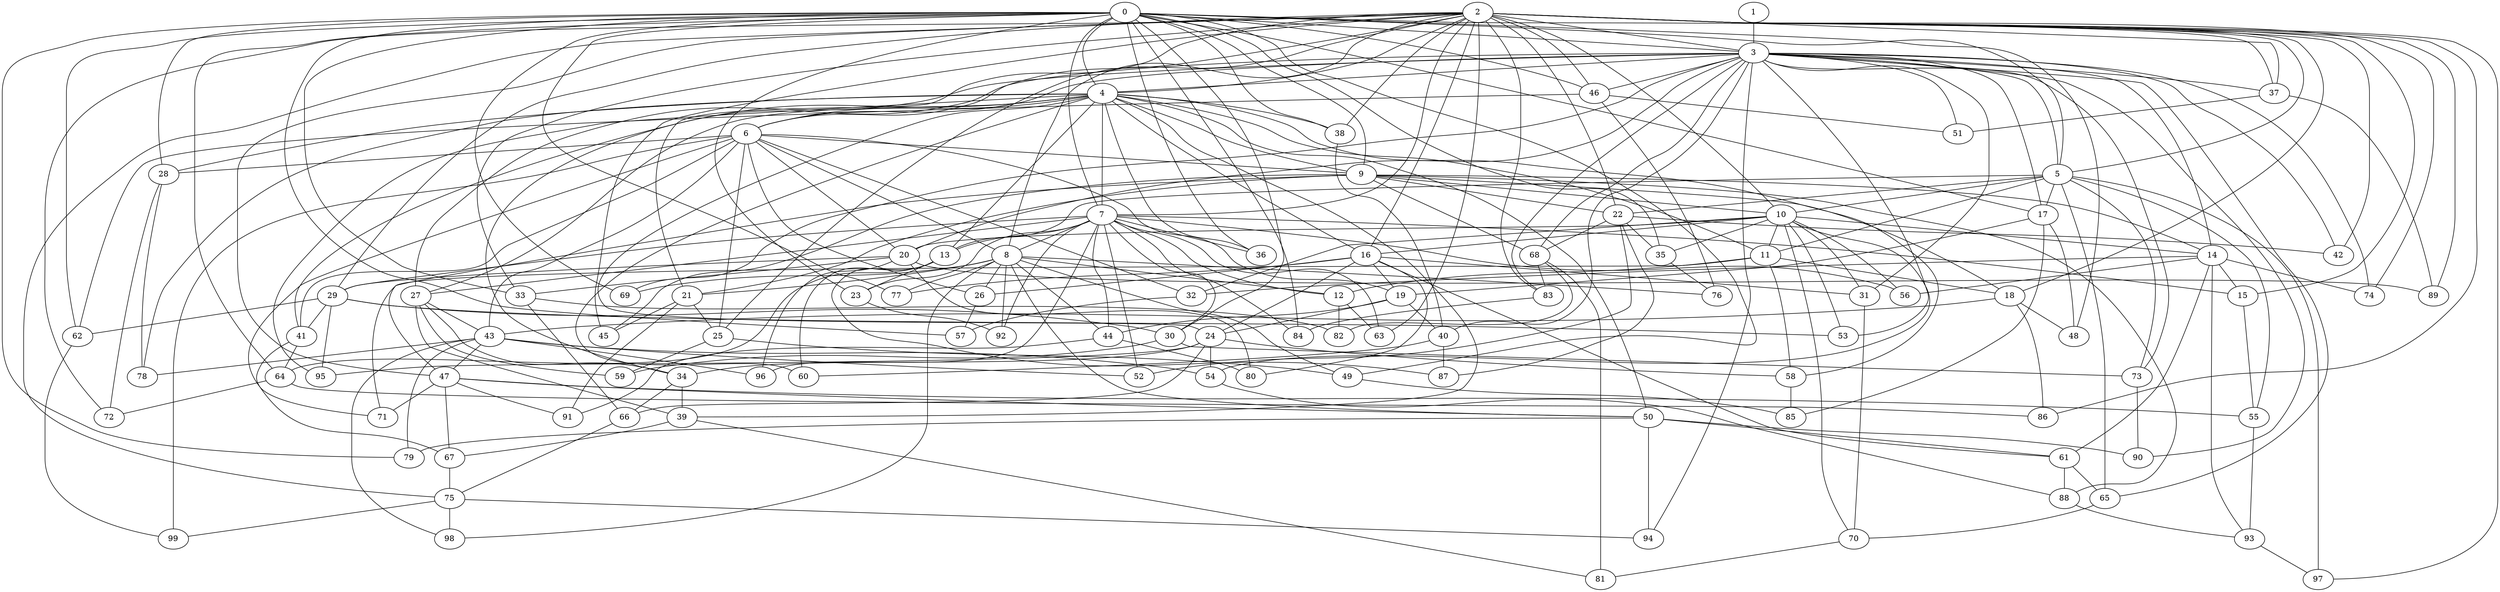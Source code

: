 strict graph "barabasi_albert_graph(100,3)" {
0;
1;
2;
3;
4;
5;
6;
7;
8;
9;
10;
11;
12;
13;
14;
15;
16;
17;
18;
19;
20;
21;
22;
23;
24;
25;
26;
27;
28;
29;
30;
31;
32;
33;
34;
35;
36;
37;
38;
39;
40;
41;
42;
43;
44;
45;
46;
47;
48;
49;
50;
51;
52;
53;
54;
55;
56;
57;
58;
59;
60;
61;
62;
63;
64;
65;
66;
67;
68;
69;
70;
71;
72;
73;
74;
75;
76;
77;
78;
79;
80;
81;
82;
83;
84;
85;
86;
87;
88;
89;
90;
91;
92;
93;
94;
95;
96;
97;
98;
99;
0 -- 3  [is_available=True, prob="0.436364201183"];
0 -- 4  [is_available=True, prob="0.358812701975"];
0 -- 5  [is_available=True, prob="0.435311121459"];
0 -- 7  [is_available=True, prob="0.476767768756"];
0 -- 9  [is_available=True, prob="1.0"];
0 -- 17  [is_available=True, prob="0.785284617203"];
0 -- 23  [is_available=True, prob="0.0125016214963"];
0 -- 28  [is_available=True, prob="0.25955832991"];
0 -- 30  [is_available=True, prob="1.0"];
0 -- 33  [is_available=True, prob="0.242435259795"];
0 -- 35  [is_available=True, prob="0.795897286267"];
0 -- 36  [is_available=True, prob="1.0"];
0 -- 37  [is_available=True, prob="0.485377160018"];
0 -- 38  [is_available=True, prob="0.771046250655"];
0 -- 46  [is_available=True, prob="1.0"];
0 -- 48  [is_available=True, prob="1.0"];
0 -- 49  [is_available=True, prob="0.0541975555265"];
0 -- 57  [is_available=True, prob="1.0"];
0 -- 62  [is_available=True, prob="1.0"];
0 -- 64  [is_available=True, prob="0.242504537204"];
0 -- 69  [is_available=True, prob="1.0"];
0 -- 77  [is_available=True, prob="1.0"];
0 -- 79  [is_available=True, prob="0.556501283068"];
0 -- 84  [is_available=True, prob="0.982724998155"];
1 -- 3  [is_available=True, prob="1.0"];
2 -- 3  [is_available=True, prob="0.037138658599"];
2 -- 4  [is_available=True, prob="0.788751715859"];
2 -- 5  [is_available=True, prob="0.0936866163922"];
2 -- 6  [is_available=True, prob="1.0"];
2 -- 7  [is_available=True, prob="0.272291636576"];
2 -- 8  [is_available=True, prob="0.0419722406356"];
2 -- 10  [is_available=True, prob="0.877560978784"];
2 -- 15  [is_available=True, prob="0.574188134536"];
2 -- 16  [is_available=True, prob="0.398137492223"];
2 -- 18  [is_available=True, prob="0.281860789911"];
2 -- 21  [is_available=True, prob="1.0"];
2 -- 22  [is_available=True, prob="0.0821999601701"];
2 -- 25  [is_available=True, prob="0.28427232436"];
2 -- 29  [is_available=True, prob="0.150306940947"];
2 -- 33  [is_available=True, prob="1.0"];
2 -- 37  [is_available=True, prob="0.351637716437"];
2 -- 38  [is_available=True, prob="0.198151566524"];
2 -- 42  [is_available=True, prob="0.148619486122"];
2 -- 45  [is_available=True, prob="0.24928265378"];
2 -- 46  [is_available=True, prob="0.944947325212"];
2 -- 47  [is_available=True, prob="0.177334322359"];
2 -- 63  [is_available=True, prob="1.0"];
2 -- 72  [is_available=True, prob="0.0470441928417"];
2 -- 74  [is_available=True, prob="0.174629047469"];
2 -- 75  [is_available=True, prob="0.767146965076"];
2 -- 83  [is_available=True, prob="0.247460991138"];
2 -- 86  [is_available=True, prob="0.389515277255"];
2 -- 89  [is_available=True, prob="0.877100283899"];
2 -- 97  [is_available=True, prob="0.505042621562"];
3 -- 4  [is_available=True, prob="0.219045159152"];
3 -- 5  [is_available=True, prob="0.504288034902"];
3 -- 6  [is_available=True, prob="0.717907416011"];
3 -- 14  [is_available=True, prob="0.817776529026"];
3 -- 17  [is_available=True, prob="0.715722156587"];
3 -- 20  [is_available=True, prob="1.0"];
3 -- 27  [is_available=True, prob="1.0"];
3 -- 31  [is_available=True, prob="1.0"];
3 -- 34  [is_available=True, prob="0.774241162817"];
3 -- 37  [is_available=True, prob="0.628166084776"];
3 -- 40  [is_available=True, prob="1.0"];
3 -- 42  [is_available=True, prob="0.533124328984"];
3 -- 46  [is_available=True, prob="1.0"];
3 -- 51  [is_available=True, prob="0.207802029127"];
3 -- 53  [is_available=True, prob="0.980447360999"];
3 -- 65  [is_available=True, prob="0.357634516711"];
3 -- 68  [is_available=True, prob="1.0"];
3 -- 69  [is_available=True, prob="0.0799411108789"];
3 -- 73  [is_available=True, prob="0.948633809977"];
3 -- 74  [is_available=True, prob="1.0"];
3 -- 83  [is_available=True, prob="0.770719258272"];
3 -- 90  [is_available=True, prob="0.179935008516"];
3 -- 94  [is_available=True, prob="1.0"];
4 -- 36  [is_available=True, prob="0.712244744891"];
4 -- 38  [is_available=True, prob="0.819616266247"];
4 -- 6  [is_available=True, prob="0.0909646314817"];
4 -- 7  [is_available=True, prob="0.611919763958"];
4 -- 9  [is_available=True, prob="0.897248794379"];
4 -- 11  [is_available=True, prob="1.0"];
4 -- 13  [is_available=True, prob="0.171238167307"];
4 -- 78  [is_available=True, prob="1.0"];
4 -- 60  [is_available=True, prob="0.930973252411"];
4 -- 16  [is_available=True, prob="0.39329071423"];
4 -- 50  [is_available=True, prob="0.325802870813"];
4 -- 41  [is_available=True, prob="0.985508063722"];
4 -- 24  [is_available=True, prob="0.0291383936809"];
4 -- 39  [is_available=True, prob="1.0"];
4 -- 58  [is_available=True, prob="1.0"];
4 -- 27  [is_available=True, prob="0.867305216319"];
4 -- 28  [is_available=True, prob="0.39481196931"];
4 -- 95  [is_available=True, prob="0.602115424836"];
5 -- 65  [is_available=True, prob="1.0"];
5 -- 97  [is_available=True, prob="0.930797696261"];
5 -- 73  [is_available=True, prob="0.304377105192"];
5 -- 10  [is_available=True, prob="0.605462932865"];
5 -- 11  [is_available=True, prob="0.571375868738"];
5 -- 13  [is_available=True, prob="0.394011648982"];
5 -- 17  [is_available=True, prob="1.0"];
5 -- 22  [is_available=True, prob="0.0810893808153"];
5 -- 55  [is_available=True, prob="0.981162559348"];
6 -- 32  [is_available=True, prob="0.785988563728"];
6 -- 71  [is_available=True, prob="0.731725320994"];
6 -- 8  [is_available=True, prob="0.00117150164952"];
6 -- 9  [is_available=True, prob="0.666044485627"];
6 -- 43  [is_available=True, prob="0.894103458297"];
6 -- 99  [is_available=True, prob="0.292032216958"];
6 -- 19  [is_available=True, prob="0.221995157995"];
6 -- 20  [is_available=True, prob="0.402140447456"];
6 -- 41  [is_available=True, prob="0.300276975353"];
6 -- 25  [is_available=True, prob="1.0"];
6 -- 26  [is_available=True, prob="0.910364441753"];
6 -- 28  [is_available=True, prob="1.0"];
7 -- 84  [is_available=True, prob="0.621125942686"];
7 -- 8  [is_available=True, prob="0.0920745523218"];
7 -- 44  [is_available=True, prob="0.446896564019"];
7 -- 12  [is_available=True, prob="0.548253261316"];
7 -- 13  [is_available=True, prob="0.134908290684"];
7 -- 96  [is_available=True, prob="0.603564701997"];
7 -- 15  [is_available=True, prob="0.0736635183411"];
7 -- 52  [is_available=True, prob="0.897064921459"];
7 -- 23  [is_available=True, prob="0.188092473701"];
7 -- 56  [is_available=True, prob="0.687477721301"];
7 -- 36  [is_available=True, prob="0.124180251381"];
7 -- 27  [is_available=True, prob="0.310152307989"];
7 -- 92  [is_available=True, prob="0.488933410706"];
7 -- 29  [is_available=True, prob="0.341830927976"];
7 -- 30  [is_available=True, prob="0.674079354919"];
7 -- 63  [is_available=True, prob="0.753273584728"];
8 -- 98  [is_available=True, prob="0.587350455008"];
8 -- 69  [is_available=True, prob="0.315210609343"];
8 -- 44  [is_available=True, prob="0.449273291729"];
8 -- 12  [is_available=True, prob="1.0"];
8 -- 77  [is_available=True, prob="1.0"];
8 -- 76  [is_available=True, prob="0.998271689516"];
8 -- 49  [is_available=True, prob="0.515600823916"];
8 -- 50  [is_available=True, prob="0.812311861953"];
8 -- 21  [is_available=True, prob="0.126280332626"];
8 -- 26  [is_available=True, prob="0.105281030413"];
8 -- 92  [is_available=True, prob="1.0"];
9 -- 10  [is_available=True, prob="0.349723092404"];
9 -- 45  [is_available=True, prob="0.621322444568"];
9 -- 14  [is_available=True, prob="1.0"];
9 -- 47  [is_available=True, prob="0.185037895745"];
9 -- 18  [is_available=True, prob="0.903786042805"];
9 -- 21  [is_available=True, prob="0.952673980894"];
9 -- 22  [is_available=True, prob="0.7354803459"];
9 -- 88  [is_available=True, prob="0.136615568093"];
9 -- 68  [is_available=True, prob="1.0"];
10 -- 32  [is_available=True, prob="1.0"];
10 -- 35  [is_available=True, prob="0.609914940649"];
10 -- 70  [is_available=True, prob="1.0"];
10 -- 11  [is_available=True, prob="0.35344480067"];
10 -- 14  [is_available=True, prob="0.285470965369"];
10 -- 16  [is_available=True, prob="1.0"];
10 -- 20  [is_available=True, prob="1.0"];
10 -- 53  [is_available=True, prob="0.295530246557"];
10 -- 54  [is_available=True, prob="0.52108747612"];
10 -- 56  [is_available=True, prob="0.432763549667"];
10 -- 31  [is_available=True, prob="0.185215490326"];
11 -- 71  [is_available=True, prob="0.997381437832"];
11 -- 12  [is_available=True, prob="1.0"];
11 -- 18  [is_available=True, prob="1.0"];
11 -- 58  [is_available=True, prob="0.0597964314048"];
12 -- 63  [is_available=True, prob="1.0"];
12 -- 82  [is_available=True, prob="0.228517076432"];
13 -- 64  [is_available=True, prob="1.0"];
13 -- 87  [is_available=True, prob="0.399463932703"];
13 -- 23  [is_available=True, prob="0.725227612529"];
13 -- 60  [is_available=True, prob="0.186913975795"];
14 -- 32  [is_available=True, prob="1.0"];
14 -- 93  [is_available=True, prob="0.51859816417"];
14 -- 15  [is_available=True, prob="0.373634490914"];
14 -- 74  [is_available=True, prob="0.879460880711"];
14 -- 56  [is_available=True, prob="0.25660475119"];
14 -- 61  [is_available=True, prob="0.45068310988"];
15 -- 55  [is_available=True, prob="0.120161071363"];
16 -- 77  [is_available=True, prob="1.0"];
16 -- 80  [is_available=True, prob="0.568985681986"];
16 -- 19  [is_available=True, prob="0.199869172192"];
16 -- 24  [is_available=True, prob="0.291681807008"];
16 -- 26  [is_available=True, prob="0.583181804499"];
16 -- 61  [is_available=True, prob="0.892365030278"];
16 -- 31  [is_available=True, prob="0.774176819307"];
17 -- 48  [is_available=True, prob="0.0482855306586"];
17 -- 19  [is_available=True, prob="0.846519633548"];
17 -- 85  [is_available=True, prob="0.227205490376"];
18 -- 43  [is_available=True, prob="0.937826510265"];
18 -- 48  [is_available=True, prob="0.0574250386139"];
18 -- 86  [is_available=True, prob="0.481518300365"];
19 -- 40  [is_available=True, prob="1.0"];
19 -- 44  [is_available=True, prob="0.696095181337"];
19 -- 24  [is_available=True, prob="1.0"];
20 -- 96  [is_available=True, prob="0.659379902059"];
20 -- 33  [is_available=True, prob="0.60667637847"];
20 -- 80  [is_available=True, prob="0.300801406758"];
20 -- 89  [is_available=True, prob="0.398005814037"];
20 -- 29  [is_available=True, prob="1.0"];
21 -- 45  [is_available=True, prob="0.698143248177"];
21 -- 25  [is_available=True, prob="1.0"];
21 -- 91  [is_available=True, prob="0.677522277529"];
22 -- 35  [is_available=True, prob="0.370279479035"];
22 -- 68  [is_available=True, prob="1.0"];
22 -- 42  [is_available=True, prob="0.0875811712419"];
22 -- 52  [is_available=True, prob="1.0"];
22 -- 87  [is_available=True, prob="0.908170363505"];
23 -- 92  [is_available=True, prob="0.20404006631"];
24 -- 34  [is_available=True, prob="0.902093955269"];
24 -- 66  [is_available=True, prob="1.0"];
24 -- 54  [is_available=True, prob="0.68598816088"];
24 -- 58  [is_available=True, prob="0.330367845635"];
24 -- 95  [is_available=True, prob="0.363530641343"];
25 -- 49  [is_available=True, prob="0.351800740926"];
25 -- 59  [is_available=True, prob="0.037402050202"];
26 -- 57  [is_available=True, prob="1.0"];
27 -- 34  [is_available=True, prob="0.433752562359"];
27 -- 39  [is_available=True, prob="0.668425176814"];
27 -- 43  [is_available=True, prob="0.650191099181"];
27 -- 59  [is_available=True, prob="1.0"];
28 -- 72  [is_available=True, prob="0.858997290966"];
28 -- 78  [is_available=True, prob="0.348739982372"];
29 -- 41  [is_available=True, prob="0.337097409938"];
29 -- 62  [is_available=True, prob="0.510550409403"];
29 -- 53  [is_available=True, prob="0.308689621462"];
29 -- 30  [is_available=True, prob="0.18674209166"];
29 -- 95  [is_available=True, prob="0.357019976229"];
30 -- 73  [is_available=True, prob="0.732866225745"];
30 -- 59  [is_available=True, prob="1.0"];
31 -- 70  [is_available=True, prob="1.0"];
32 -- 57  [is_available=True, prob="0.336615899173"];
33 -- 82  [is_available=True, prob="1.0"];
33 -- 66  [is_available=True, prob="0.946696600669"];
34 -- 66  [is_available=True, prob="0.127421666302"];
34 -- 39  [is_available=True, prob="0.44904619884"];
35 -- 76  [is_available=True, prob="1.0"];
37 -- 51  [is_available=True, prob="0.815562584591"];
37 -- 89  [is_available=True, prob="0.549958693502"];
38 -- 40  [is_available=True, prob="1.0"];
39 -- 67  [is_available=True, prob="0.755107685064"];
39 -- 81  [is_available=True, prob="1.0"];
40 -- 60  [is_available=True, prob="0.742908607171"];
40 -- 87  [is_available=True, prob="1.0"];
41 -- 64  [is_available=True, prob="0.15620611608"];
41 -- 67  [is_available=True, prob="0.535009914473"];
43 -- 96  [is_available=True, prob="0.406386367936"];
43 -- 98  [is_available=True, prob="0.537975828231"];
43 -- 79  [is_available=True, prob="0.0658000408498"];
43 -- 78  [is_available=True, prob="1.0"];
43 -- 47  [is_available=True, prob="0.478145338187"];
43 -- 52  [is_available=True, prob="1.0"];
43 -- 54  [is_available=True, prob="1.0"];
44 -- 80  [is_available=True, prob="1.0"];
44 -- 91  [is_available=True, prob="0.628116211725"];
46 -- 76  [is_available=True, prob="0.211322351438"];
46 -- 51  [is_available=True, prob="1.0"];
46 -- 62  [is_available=True, prob="0.146053829569"];
47 -- 67  [is_available=True, prob="0.752790152251"];
47 -- 71  [is_available=True, prob="1.0"];
47 -- 50  [is_available=True, prob="0.693783190039"];
47 -- 55  [is_available=True, prob="0.918469945182"];
47 -- 91  [is_available=True, prob="0.351597064284"];
49 -- 85  [is_available=True, prob="1.0"];
50 -- 79  [is_available=True, prob="0.771660343188"];
50 -- 90  [is_available=True, prob="1.0"];
50 -- 61  [is_available=True, prob="1.0"];
50 -- 94  [is_available=True, prob="1.0"];
54 -- 88  [is_available=True, prob="0.174968593461"];
55 -- 93  [is_available=True, prob="0.754740315181"];
58 -- 85  [is_available=True, prob="0.586651666855"];
61 -- 65  [is_available=True, prob="0.411538920602"];
61 -- 88  [is_available=True, prob="1.0"];
62 -- 99  [is_available=True, prob="0.0644603432452"];
64 -- 86  [is_available=True, prob="1.0"];
64 -- 72  [is_available=True, prob="0.530899671472"];
65 -- 70  [is_available=True, prob="0.85992401232"];
66 -- 75  [is_available=True, prob="1.0"];
67 -- 75  [is_available=True, prob="1.0"];
68 -- 81  [is_available=True, prob="0.39357364697"];
68 -- 82  [is_available=True, prob="0.507088179448"];
68 -- 83  [is_available=True, prob="0.0812720272668"];
70 -- 81  [is_available=True, prob="0.806925144787"];
73 -- 90  [is_available=True, prob="0.631512422914"];
75 -- 98  [is_available=True, prob="1.0"];
75 -- 99  [is_available=True, prob="0.445879992819"];
75 -- 94  [is_available=True, prob="0.0157070106662"];
83 -- 84  [is_available=True, prob="0.369209202604"];
88 -- 93  [is_available=True, prob="0.522233005832"];
93 -- 97  [is_available=True, prob="0.846507490164"];
}
